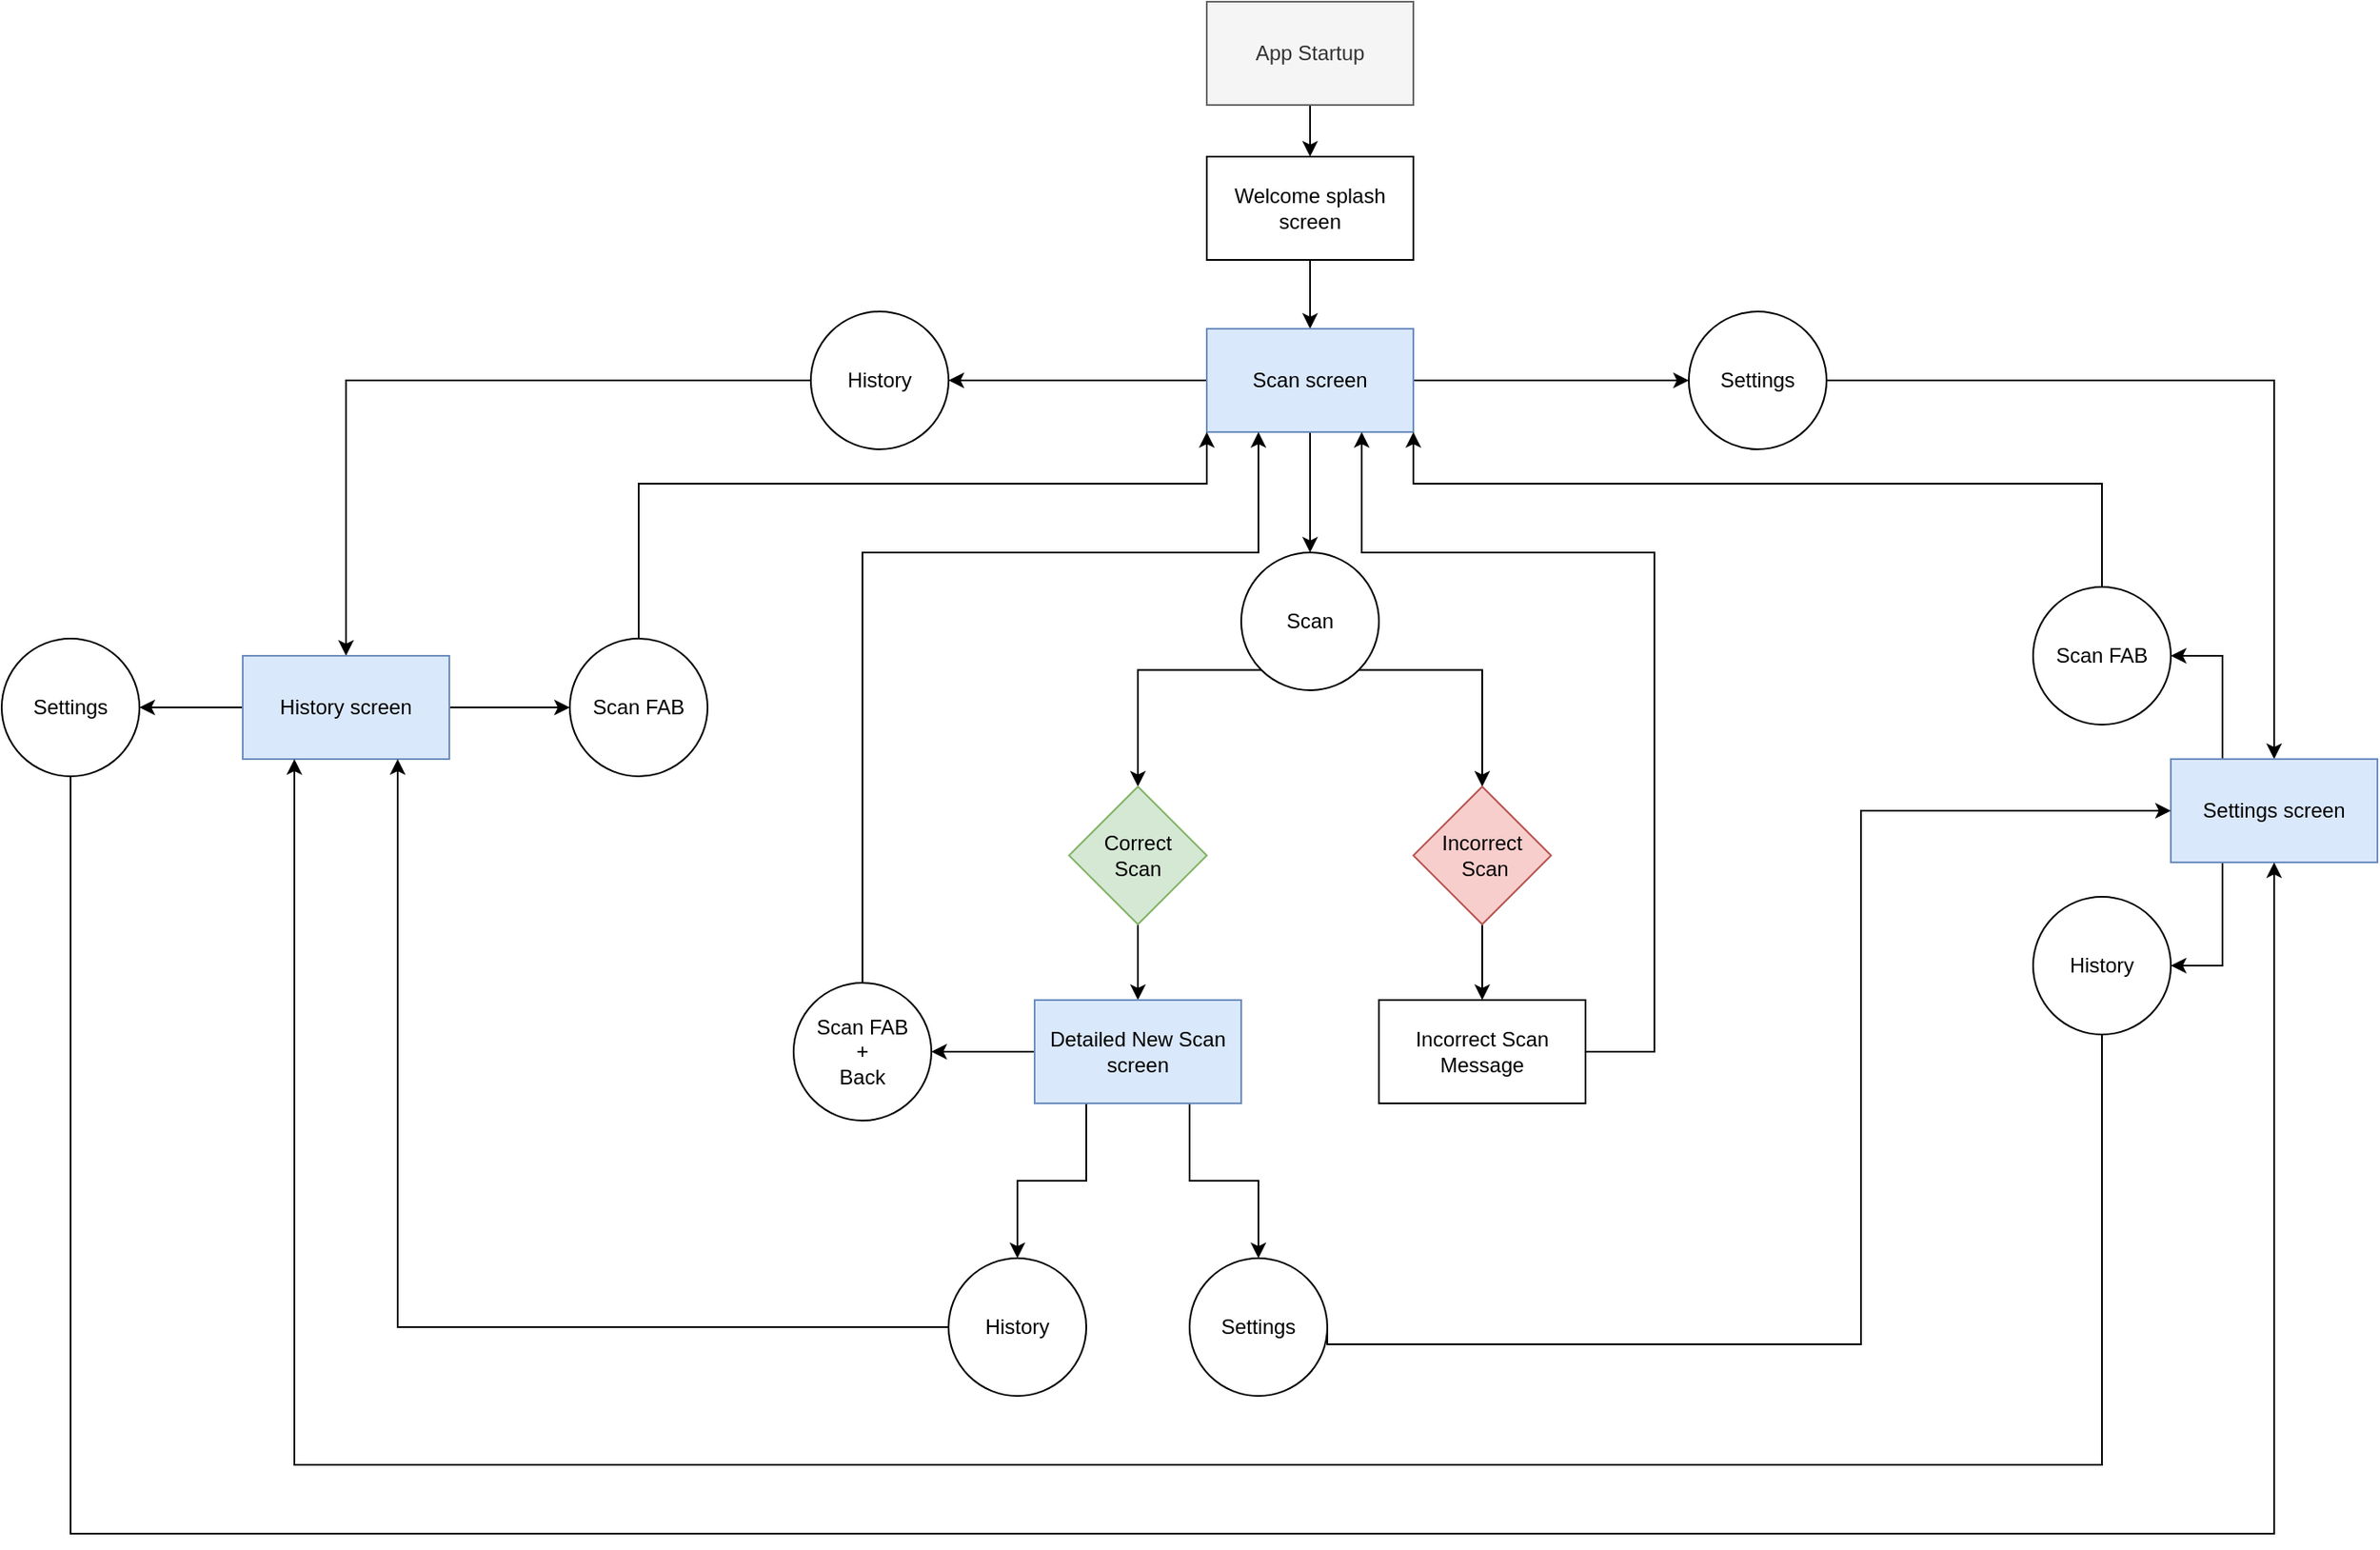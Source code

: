 <mxfile version="13.10.6" type="device"><diagram id="DmmjsIOQSC6M7Io9WNAP" name="Page-1"><mxGraphModel dx="2212" dy="5842" grid="1" gridSize="10" guides="1" tooltips="1" connect="1" arrows="1" fold="1" page="1" pageScale="1" pageWidth="1654" pageHeight="2336" math="0" shadow="0"><root><mxCell id="0"/><mxCell id="1" parent="0"/><mxCell id="2rKKeigzrXwq3bHU4xur-5" style="edgeStyle=orthogonalEdgeStyle;rounded=0;orthogonalLoop=1;jettySize=auto;html=1;exitX=0.5;exitY=1;exitDx=0;exitDy=0;entryX=0.5;entryY=0;entryDx=0;entryDy=0;" edge="1" parent="1" source="2rKKeigzrXwq3bHU4xur-1" target="2rKKeigzrXwq3bHU4xur-3"><mxGeometry relative="1" as="geometry"/></mxCell><mxCell id="2rKKeigzrXwq3bHU4xur-1" value="App Startup" style="rounded=0;whiteSpace=wrap;html=1;fillColor=#f5f5f5;strokeColor=#666666;fontColor=#333333;" vertex="1" parent="1"><mxGeometry x="750" y="-4600" width="120" height="60" as="geometry"/></mxCell><mxCell id="2rKKeigzrXwq3bHU4xur-7" style="edgeStyle=orthogonalEdgeStyle;rounded=0;orthogonalLoop=1;jettySize=auto;html=1;exitX=0.5;exitY=1;exitDx=0;exitDy=0;entryX=0.5;entryY=0;entryDx=0;entryDy=0;" edge="1" parent="1" source="2rKKeigzrXwq3bHU4xur-3" target="2rKKeigzrXwq3bHU4xur-6"><mxGeometry relative="1" as="geometry"/></mxCell><mxCell id="2rKKeigzrXwq3bHU4xur-3" value="Welcome splash screen" style="rounded=0;whiteSpace=wrap;html=1;" vertex="1" parent="1"><mxGeometry x="750" y="-4510" width="120" height="60" as="geometry"/></mxCell><mxCell id="2rKKeigzrXwq3bHU4xur-10" style="edgeStyle=orthogonalEdgeStyle;rounded=0;orthogonalLoop=1;jettySize=auto;html=1;exitX=0;exitY=0.5;exitDx=0;exitDy=0;entryX=1;entryY=0.5;entryDx=0;entryDy=0;" edge="1" parent="1" source="2rKKeigzrXwq3bHU4xur-6" target="2rKKeigzrXwq3bHU4xur-8"><mxGeometry relative="1" as="geometry"/></mxCell><mxCell id="2rKKeigzrXwq3bHU4xur-11" style="edgeStyle=orthogonalEdgeStyle;rounded=0;orthogonalLoop=1;jettySize=auto;html=1;exitX=1;exitY=0.5;exitDx=0;exitDy=0;" edge="1" parent="1" source="2rKKeigzrXwq3bHU4xur-6" target="2rKKeigzrXwq3bHU4xur-9"><mxGeometry relative="1" as="geometry"/></mxCell><mxCell id="2rKKeigzrXwq3bHU4xur-13" style="edgeStyle=orthogonalEdgeStyle;rounded=0;orthogonalLoop=1;jettySize=auto;html=1;exitX=0.5;exitY=1;exitDx=0;exitDy=0;entryX=0.5;entryY=0;entryDx=0;entryDy=0;" edge="1" parent="1" source="2rKKeigzrXwq3bHU4xur-6" target="2rKKeigzrXwq3bHU4xur-12"><mxGeometry relative="1" as="geometry"/></mxCell><mxCell id="2rKKeigzrXwq3bHU4xur-6" value="Scan screen" style="rounded=0;whiteSpace=wrap;html=1;fillColor=#dae8fc;strokeColor=#6c8ebf;" vertex="1" parent="1"><mxGeometry x="750" y="-4410" width="120" height="60" as="geometry"/></mxCell><mxCell id="2rKKeigzrXwq3bHU4xur-39" style="edgeStyle=orthogonalEdgeStyle;rounded=0;orthogonalLoop=1;jettySize=auto;html=1;exitX=0;exitY=0.5;exitDx=0;exitDy=0;entryX=0.5;entryY=0;entryDx=0;entryDy=0;" edge="1" parent="1" source="2rKKeigzrXwq3bHU4xur-8" target="2rKKeigzrXwq3bHU4xur-14"><mxGeometry relative="1" as="geometry"/></mxCell><mxCell id="2rKKeigzrXwq3bHU4xur-8" value="History" style="ellipse;whiteSpace=wrap;html=1;aspect=fixed;" vertex="1" parent="1"><mxGeometry x="520" y="-4420" width="80" height="80" as="geometry"/></mxCell><mxCell id="2rKKeigzrXwq3bHU4xur-44" style="edgeStyle=orthogonalEdgeStyle;rounded=0;orthogonalLoop=1;jettySize=auto;html=1;exitX=1;exitY=0.5;exitDx=0;exitDy=0;entryX=0.5;entryY=0;entryDx=0;entryDy=0;" edge="1" parent="1" source="2rKKeigzrXwq3bHU4xur-9" target="2rKKeigzrXwq3bHU4xur-15"><mxGeometry relative="1" as="geometry"/></mxCell><mxCell id="2rKKeigzrXwq3bHU4xur-9" value="Settings" style="ellipse;whiteSpace=wrap;html=1;aspect=fixed;" vertex="1" parent="1"><mxGeometry x="1030" y="-4420" width="80" height="80" as="geometry"/></mxCell><mxCell id="2rKKeigzrXwq3bHU4xur-18" style="edgeStyle=orthogonalEdgeStyle;rounded=0;orthogonalLoop=1;jettySize=auto;html=1;exitX=0;exitY=1;exitDx=0;exitDy=0;entryX=0.5;entryY=0;entryDx=0;entryDy=0;" edge="1" parent="1" source="2rKKeigzrXwq3bHU4xur-12" target="2rKKeigzrXwq3bHU4xur-16"><mxGeometry relative="1" as="geometry"/></mxCell><mxCell id="2rKKeigzrXwq3bHU4xur-19" style="edgeStyle=orthogonalEdgeStyle;rounded=0;orthogonalLoop=1;jettySize=auto;html=1;exitX=1;exitY=1;exitDx=0;exitDy=0;entryX=0.5;entryY=0;entryDx=0;entryDy=0;" edge="1" parent="1" source="2rKKeigzrXwq3bHU4xur-12" target="2rKKeigzrXwq3bHU4xur-17"><mxGeometry relative="1" as="geometry"/></mxCell><mxCell id="2rKKeigzrXwq3bHU4xur-12" value="Scan" style="ellipse;whiteSpace=wrap;html=1;aspect=fixed;" vertex="1" parent="1"><mxGeometry x="770" y="-4280" width="80" height="80" as="geometry"/></mxCell><mxCell id="2rKKeigzrXwq3bHU4xur-40" style="edgeStyle=orthogonalEdgeStyle;rounded=0;orthogonalLoop=1;jettySize=auto;html=1;exitX=1;exitY=0.5;exitDx=0;exitDy=0;entryX=0;entryY=0.5;entryDx=0;entryDy=0;" edge="1" parent="1" source="2rKKeigzrXwq3bHU4xur-14" target="2rKKeigzrXwq3bHU4xur-38"><mxGeometry relative="1" as="geometry"/></mxCell><mxCell id="2rKKeigzrXwq3bHU4xur-42" style="edgeStyle=orthogonalEdgeStyle;rounded=0;orthogonalLoop=1;jettySize=auto;html=1;exitX=0;exitY=0.5;exitDx=0;exitDy=0;entryX=1;entryY=0.5;entryDx=0;entryDy=0;" edge="1" parent="1" source="2rKKeigzrXwq3bHU4xur-14" target="2rKKeigzrXwq3bHU4xur-37"><mxGeometry relative="1" as="geometry"/></mxCell><mxCell id="2rKKeigzrXwq3bHU4xur-14" value="History screen" style="rounded=0;whiteSpace=wrap;html=1;fillColor=#dae8fc;strokeColor=#6c8ebf;" vertex="1" parent="1"><mxGeometry x="190" y="-4220" width="120" height="60" as="geometry"/></mxCell><mxCell id="2rKKeigzrXwq3bHU4xur-46" style="edgeStyle=orthogonalEdgeStyle;rounded=0;orthogonalLoop=1;jettySize=auto;html=1;exitX=0.25;exitY=0;exitDx=0;exitDy=0;entryX=1;entryY=0.5;entryDx=0;entryDy=0;" edge="1" parent="1" source="2rKKeigzrXwq3bHU4xur-15" target="2rKKeigzrXwq3bHU4xur-45"><mxGeometry relative="1" as="geometry"/></mxCell><mxCell id="2rKKeigzrXwq3bHU4xur-50" style="edgeStyle=orthogonalEdgeStyle;rounded=0;orthogonalLoop=1;jettySize=auto;html=1;exitX=0.25;exitY=1;exitDx=0;exitDy=0;entryX=1;entryY=0.5;entryDx=0;entryDy=0;" edge="1" parent="1" source="2rKKeigzrXwq3bHU4xur-15" target="2rKKeigzrXwq3bHU4xur-48"><mxGeometry relative="1" as="geometry"/></mxCell><mxCell id="2rKKeigzrXwq3bHU4xur-15" value="Settings screen" style="rounded=0;whiteSpace=wrap;html=1;fillColor=#dae8fc;strokeColor=#6c8ebf;" vertex="1" parent="1"><mxGeometry x="1310" y="-4160" width="120" height="60" as="geometry"/></mxCell><mxCell id="2rKKeigzrXwq3bHU4xur-28" style="edgeStyle=orthogonalEdgeStyle;rounded=0;orthogonalLoop=1;jettySize=auto;html=1;exitX=0.5;exitY=1;exitDx=0;exitDy=0;entryX=0.5;entryY=0;entryDx=0;entryDy=0;" edge="1" parent="1" source="2rKKeigzrXwq3bHU4xur-16" target="2rKKeigzrXwq3bHU4xur-27"><mxGeometry relative="1" as="geometry"/></mxCell><mxCell id="2rKKeigzrXwq3bHU4xur-16" value="Correct&lt;br&gt;Scan" style="rhombus;whiteSpace=wrap;html=1;fillColor=#d5e8d4;strokeColor=#82b366;" vertex="1" parent="1"><mxGeometry x="670" y="-4144" width="80" height="80" as="geometry"/></mxCell><mxCell id="2rKKeigzrXwq3bHU4xur-21" style="edgeStyle=orthogonalEdgeStyle;rounded=0;orthogonalLoop=1;jettySize=auto;html=1;exitX=0.5;exitY=1;exitDx=0;exitDy=0;" edge="1" parent="1" source="2rKKeigzrXwq3bHU4xur-17" target="2rKKeigzrXwq3bHU4xur-20"><mxGeometry relative="1" as="geometry"/></mxCell><mxCell id="2rKKeigzrXwq3bHU4xur-17" value="Incorrect&lt;br&gt;&amp;nbsp;Scan" style="rhombus;whiteSpace=wrap;html=1;align=center;fillColor=#f8cecc;strokeColor=#b85450;" vertex="1" parent="1"><mxGeometry x="870" y="-4144" width="80" height="80" as="geometry"/></mxCell><mxCell id="2rKKeigzrXwq3bHU4xur-26" style="edgeStyle=orthogonalEdgeStyle;rounded=0;orthogonalLoop=1;jettySize=auto;html=1;exitX=1;exitY=0.5;exitDx=0;exitDy=0;entryX=0.75;entryY=1;entryDx=0;entryDy=0;" edge="1" parent="1" source="2rKKeigzrXwq3bHU4xur-20" target="2rKKeigzrXwq3bHU4xur-6"><mxGeometry relative="1" as="geometry"><Array as="points"><mxPoint x="1010" y="-3990"/><mxPoint x="1010" y="-4280"/><mxPoint x="840" y="-4280"/></Array></mxGeometry></mxCell><mxCell id="2rKKeigzrXwq3bHU4xur-20" value="Incorrect Scan Message" style="rounded=0;whiteSpace=wrap;html=1;" vertex="1" parent="1"><mxGeometry x="850" y="-4020" width="120" height="60" as="geometry"/></mxCell><mxCell id="2rKKeigzrXwq3bHU4xur-32" style="edgeStyle=orthogonalEdgeStyle;rounded=0;orthogonalLoop=1;jettySize=auto;html=1;exitX=0.25;exitY=1;exitDx=0;exitDy=0;entryX=0.5;entryY=0;entryDx=0;entryDy=0;" edge="1" parent="1" source="2rKKeigzrXwq3bHU4xur-27" target="2rKKeigzrXwq3bHU4xur-29"><mxGeometry relative="1" as="geometry"/></mxCell><mxCell id="2rKKeigzrXwq3bHU4xur-34" style="edgeStyle=orthogonalEdgeStyle;rounded=0;orthogonalLoop=1;jettySize=auto;html=1;exitX=0.75;exitY=1;exitDx=0;exitDy=0;entryX=0.5;entryY=0;entryDx=0;entryDy=0;" edge="1" parent="1" source="2rKKeigzrXwq3bHU4xur-27" target="2rKKeigzrXwq3bHU4xur-30"><mxGeometry relative="1" as="geometry"/></mxCell><mxCell id="2rKKeigzrXwq3bHU4xur-35" style="edgeStyle=orthogonalEdgeStyle;rounded=0;orthogonalLoop=1;jettySize=auto;html=1;exitX=0;exitY=0.5;exitDx=0;exitDy=0;entryX=1;entryY=0.5;entryDx=0;entryDy=0;" edge="1" parent="1" source="2rKKeigzrXwq3bHU4xur-27" target="2rKKeigzrXwq3bHU4xur-31"><mxGeometry relative="1" as="geometry"/></mxCell><mxCell id="2rKKeigzrXwq3bHU4xur-27" value="Detailed New Scan screen" style="rounded=0;whiteSpace=wrap;html=1;fillColor=#dae8fc;strokeColor=#6c8ebf;" vertex="1" parent="1"><mxGeometry x="650" y="-4020" width="120" height="60" as="geometry"/></mxCell><mxCell id="2rKKeigzrXwq3bHU4xur-33" style="edgeStyle=orthogonalEdgeStyle;rounded=0;orthogonalLoop=1;jettySize=auto;html=1;exitX=0;exitY=0.5;exitDx=0;exitDy=0;entryX=0.75;entryY=1;entryDx=0;entryDy=0;" edge="1" parent="1" source="2rKKeigzrXwq3bHU4xur-29" target="2rKKeigzrXwq3bHU4xur-14"><mxGeometry relative="1" as="geometry"/></mxCell><mxCell id="2rKKeigzrXwq3bHU4xur-29" value="History" style="ellipse;whiteSpace=wrap;html=1;aspect=fixed;" vertex="1" parent="1"><mxGeometry x="600" y="-3870" width="80" height="80" as="geometry"/></mxCell><mxCell id="2rKKeigzrXwq3bHU4xur-51" style="edgeStyle=orthogonalEdgeStyle;rounded=0;orthogonalLoop=1;jettySize=auto;html=1;exitX=1;exitY=0.5;exitDx=0;exitDy=0;entryX=0;entryY=0.5;entryDx=0;entryDy=0;" edge="1" parent="1" source="2rKKeigzrXwq3bHU4xur-30" target="2rKKeigzrXwq3bHU4xur-15"><mxGeometry relative="1" as="geometry"><Array as="points"><mxPoint x="1130" y="-3820"/><mxPoint x="1130" y="-4130"/></Array></mxGeometry></mxCell><mxCell id="2rKKeigzrXwq3bHU4xur-30" value="Settings" style="ellipse;whiteSpace=wrap;html=1;aspect=fixed;" vertex="1" parent="1"><mxGeometry x="740" y="-3870" width="80" height="80" as="geometry"/></mxCell><mxCell id="2rKKeigzrXwq3bHU4xur-36" style="edgeStyle=orthogonalEdgeStyle;rounded=0;orthogonalLoop=1;jettySize=auto;html=1;exitX=0.5;exitY=0;exitDx=0;exitDy=0;entryX=0.25;entryY=1;entryDx=0;entryDy=0;" edge="1" parent="1" source="2rKKeigzrXwq3bHU4xur-31" target="2rKKeigzrXwq3bHU4xur-6"><mxGeometry relative="1" as="geometry"><Array as="points"><mxPoint x="550" y="-4280"/><mxPoint x="780" y="-4280"/></Array></mxGeometry></mxCell><mxCell id="2rKKeigzrXwq3bHU4xur-31" value="Scan FAB&lt;br&gt;+&lt;br&gt;Back" style="ellipse;whiteSpace=wrap;html=1;aspect=fixed;" vertex="1" parent="1"><mxGeometry x="510" y="-4030" width="80" height="80" as="geometry"/></mxCell><mxCell id="2rKKeigzrXwq3bHU4xur-43" style="edgeStyle=orthogonalEdgeStyle;rounded=0;orthogonalLoop=1;jettySize=auto;html=1;exitX=0.5;exitY=1;exitDx=0;exitDy=0;entryX=0.5;entryY=1;entryDx=0;entryDy=0;" edge="1" parent="1" source="2rKKeigzrXwq3bHU4xur-37" target="2rKKeigzrXwq3bHU4xur-15"><mxGeometry relative="1" as="geometry"><Array as="points"><mxPoint x="90" y="-3710"/><mxPoint x="1370" y="-3710"/></Array></mxGeometry></mxCell><mxCell id="2rKKeigzrXwq3bHU4xur-37" value="Settings" style="ellipse;whiteSpace=wrap;html=1;aspect=fixed;" vertex="1" parent="1"><mxGeometry x="50" y="-4230" width="80" height="80" as="geometry"/></mxCell><mxCell id="2rKKeigzrXwq3bHU4xur-41" style="edgeStyle=orthogonalEdgeStyle;rounded=0;orthogonalLoop=1;jettySize=auto;html=1;exitX=0.5;exitY=0;exitDx=0;exitDy=0;entryX=0;entryY=1;entryDx=0;entryDy=0;" edge="1" parent="1" source="2rKKeigzrXwq3bHU4xur-38" target="2rKKeigzrXwq3bHU4xur-6"><mxGeometry relative="1" as="geometry"><Array as="points"><mxPoint x="420" y="-4320"/><mxPoint x="750" y="-4320"/></Array></mxGeometry></mxCell><mxCell id="2rKKeigzrXwq3bHU4xur-38" value="Scan FAB" style="ellipse;whiteSpace=wrap;html=1;aspect=fixed;" vertex="1" parent="1"><mxGeometry x="380" y="-4230" width="80" height="80" as="geometry"/></mxCell><mxCell id="2rKKeigzrXwq3bHU4xur-47" style="edgeStyle=orthogonalEdgeStyle;rounded=0;orthogonalLoop=1;jettySize=auto;html=1;exitX=0.5;exitY=0;exitDx=0;exitDy=0;entryX=1;entryY=1;entryDx=0;entryDy=0;" edge="1" parent="1" source="2rKKeigzrXwq3bHU4xur-45" target="2rKKeigzrXwq3bHU4xur-6"><mxGeometry relative="1" as="geometry"><Array as="points"><mxPoint x="1270" y="-4320"/><mxPoint x="870" y="-4320"/></Array></mxGeometry></mxCell><mxCell id="2rKKeigzrXwq3bHU4xur-45" value="Scan FAB" style="ellipse;whiteSpace=wrap;html=1;aspect=fixed;" vertex="1" parent="1"><mxGeometry x="1230" y="-4260" width="80" height="80" as="geometry"/></mxCell><mxCell id="2rKKeigzrXwq3bHU4xur-49" style="edgeStyle=orthogonalEdgeStyle;rounded=0;orthogonalLoop=1;jettySize=auto;html=1;exitX=0.5;exitY=1;exitDx=0;exitDy=0;entryX=0.25;entryY=1;entryDx=0;entryDy=0;" edge="1" parent="1" source="2rKKeigzrXwq3bHU4xur-48" target="2rKKeigzrXwq3bHU4xur-14"><mxGeometry relative="1" as="geometry"><mxPoint x="280" y="-4130" as="targetPoint"/><Array as="points"><mxPoint x="1270" y="-3750"/><mxPoint x="220" y="-3750"/></Array></mxGeometry></mxCell><mxCell id="2rKKeigzrXwq3bHU4xur-48" value="History" style="ellipse;whiteSpace=wrap;html=1;aspect=fixed;" vertex="1" parent="1"><mxGeometry x="1230" y="-4080" width="80" height="80" as="geometry"/></mxCell></root></mxGraphModel></diagram></mxfile>
